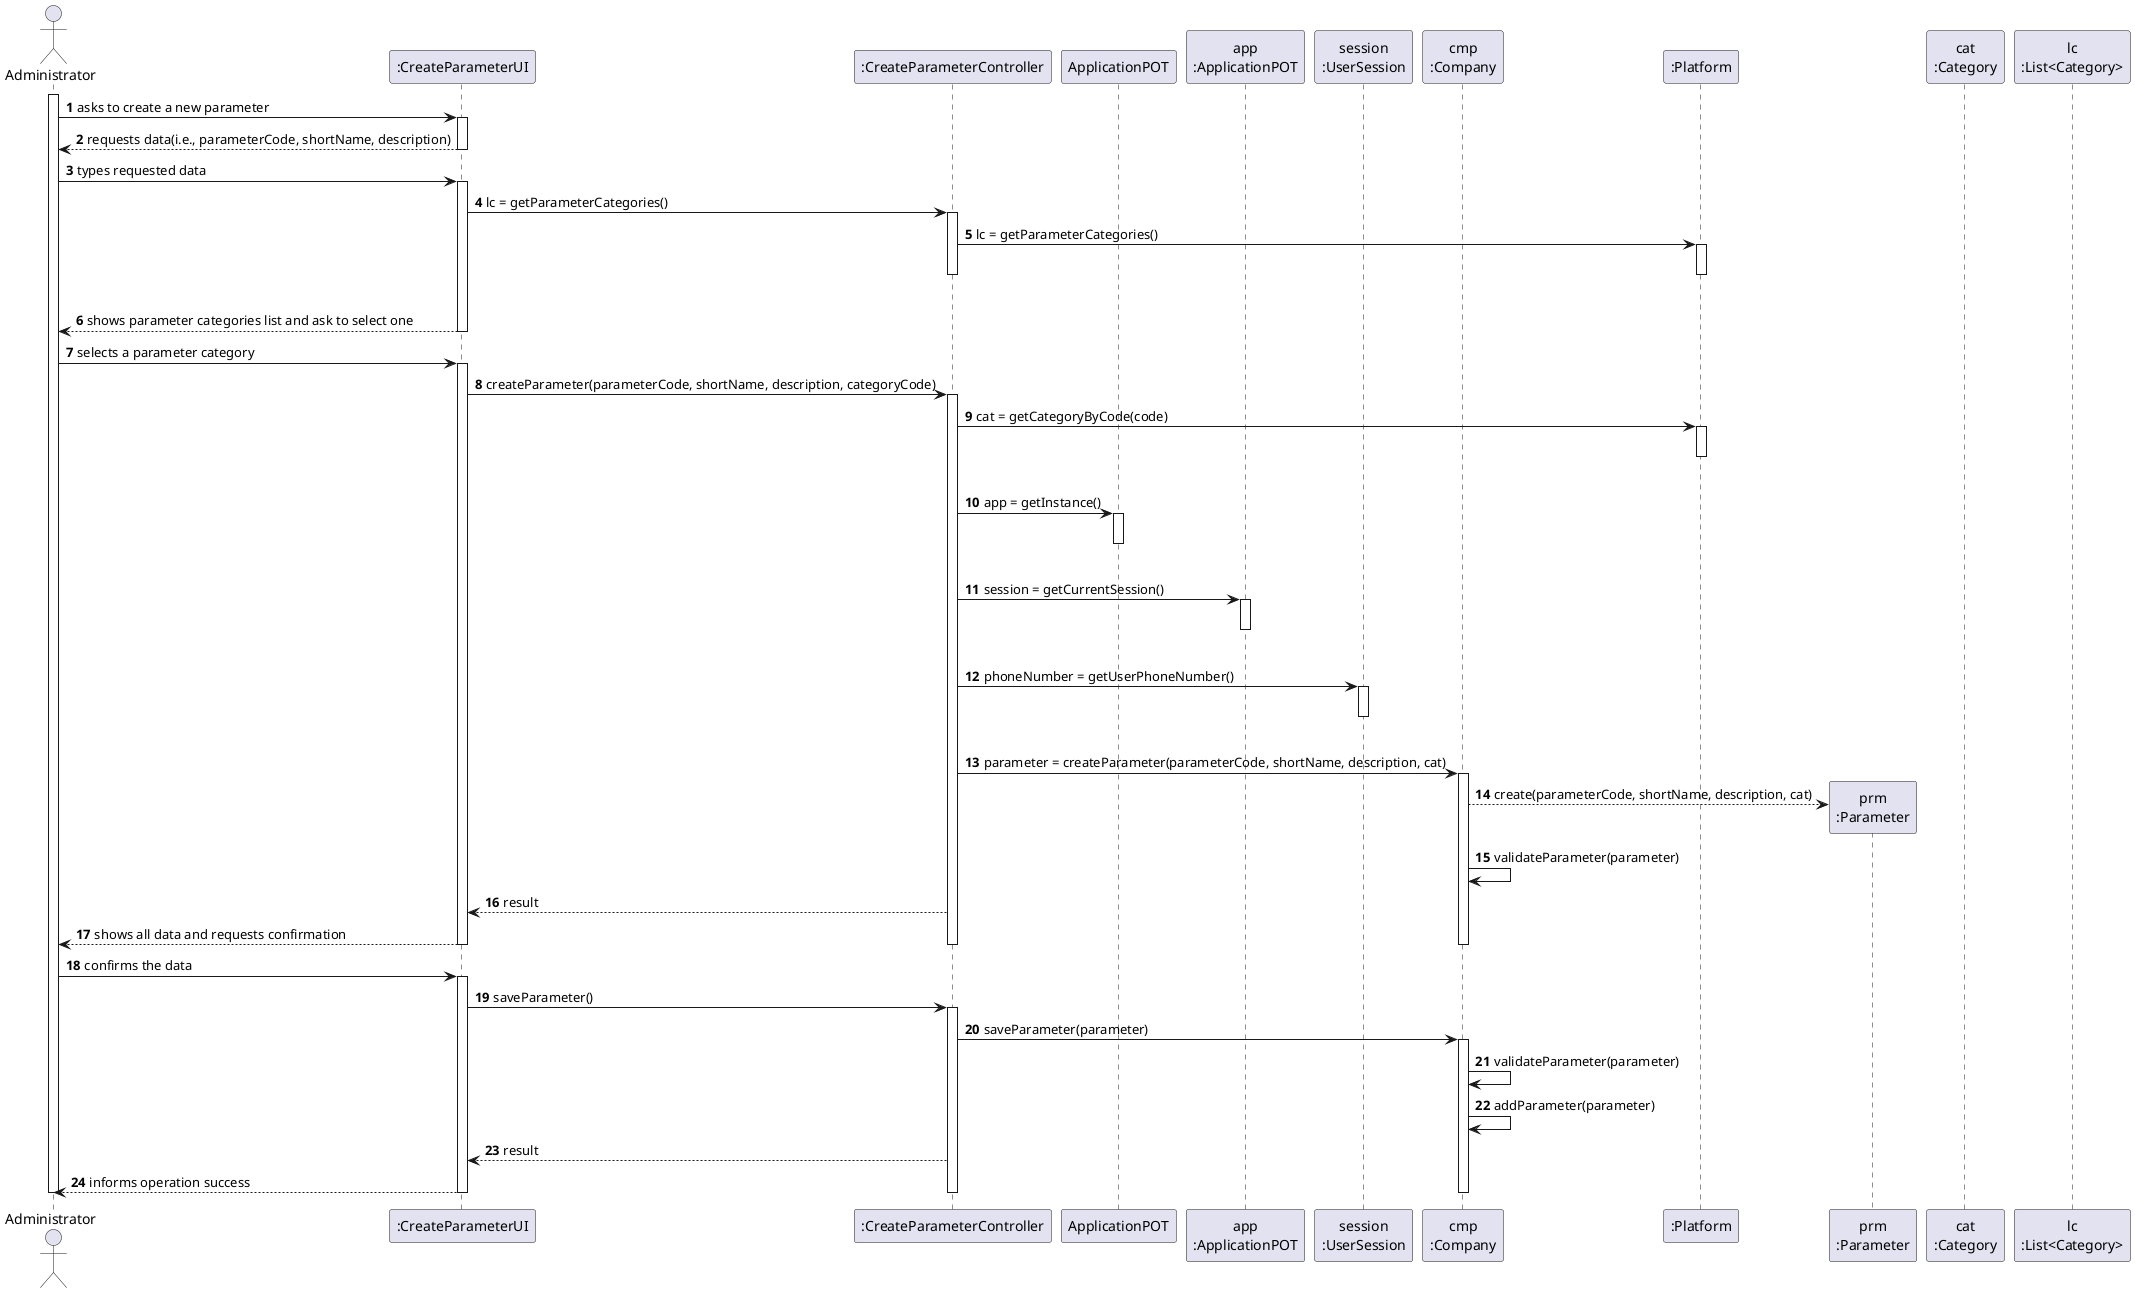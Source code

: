 @startuml
autonumber
'hide footbox
actor "Administrator" as ADM

participant ":CreateParameterUI" as UI
participant ":CreateParameterController" as CTRL
participant "ApplicationPOT" as _APP
participant "app\n:ApplicationPOT" as APP
participant "session\n:UserSession" as SESSION
participant "cmp\n:Company" as CMP
participant ":Platform" as PLAT
participant "prm\n:Parameter" as PRM
participant "cat\n:Category" as CAT
participant "lc\n:List<Category>" as LIST_CAT

activate ADM
ADM -> UI : asks to create a new parameter
activate UI
UI --> ADM : requests data(i.e., parameterCode, shortName, description)
deactivate UI

ADM -> UI : types requested data
activate UI

UI -> CTRL : lc = getParameterCategories()
activate CTRL

CTRL -> PLAT : lc = getParameterCategories()
activate PLAT
|||
deactivate PLAT
deactivate CTRL

UI --> ADM : shows parameter categories list and ask to select one
deactivate PLAT
deactivate UI

ADM -> UI : selects a parameter category
activate UI

UI -> CTRL : createParameter(parameterCode, shortName, description, categoryCode)
activate CTRL

CTRL -> PLAT : cat = getCategoryByCode(code)
activate PLAT
|||
deactivate PLAT

CTRL -> _APP: app = getInstance()
activate _APP
|||
deactivate _APP

CTRL -> APP: session = getCurrentSession()
activate APP
|||
deactivate APP

CTRL -> SESSION: phoneNumber = getUserPhoneNumber()
activate SESSION
|||
deactivate SESSION

CTRL -> CMP: parameter = createParameter(parameterCode, shortName, description, cat)
activate CMP

CMP --> PRM**: create(parameterCode, shortName, description, cat)
CMP -> CMP: validateParameter(parameter)

CTRL --> UI: result

UI --> ADM: shows all data and requests confirmation
deactivate CMP
deactivate PLAT
deactivate CTRL
deactivate UI

ADM -> UI : confirms the data
activate UI
UI -> CTRL : saveParameter()
activate CTRL

CTRL -> CMP : saveParameter(parameter)
activate CMP

CMP -> CMP: validateParameter(parameter)
CMP -> CMP: addParameter(parameter)

CTRL --> UI: result

UI --> ADM : informs operation success
deactivate CMP
deactivate CTRL
deactivate UI

deactivate ADM

@enduml
